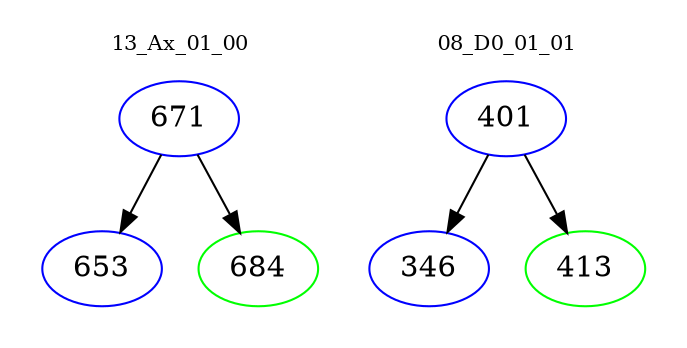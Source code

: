 digraph{
subgraph cluster_0 {
color = white
label = "13_Ax_01_00";
fontsize=10;
T0_671 [label="671", color="blue"]
T0_671 -> T0_653 [color="black"]
T0_653 [label="653", color="blue"]
T0_671 -> T0_684 [color="black"]
T0_684 [label="684", color="green"]
}
subgraph cluster_1 {
color = white
label = "08_D0_01_01";
fontsize=10;
T1_401 [label="401", color="blue"]
T1_401 -> T1_346 [color="black"]
T1_346 [label="346", color="blue"]
T1_401 -> T1_413 [color="black"]
T1_413 [label="413", color="green"]
}
}
